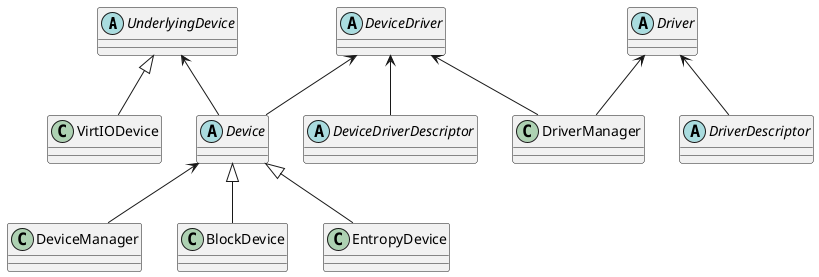 @startuml
abstract class UnderlyingDevice {}
abstract class Device {}
abstract class Driver {}
abstract class DriverDescriptor {}
abstract class DeviceDriver {}
abstract class DeviceDriverDescriptor {}

class DeviceManager {}
class DriverManager {}

class VirtIODevice {}
class BlockDevice {}
class EntropyDevice {}

UnderlyingDevice <|-- VirtIODevice
UnderlyingDevice <-- Device

Device <|-- BlockDevice
Device <|-- EntropyDevice

Driver <-- DriverDescriptor
DeviceDriver <-- DeviceDriverDescriptor

DeviceDriver <-- Device

Device <-- DeviceManager
Driver <-- DriverManager
DeviceDriver <-- DriverManager


@enduml